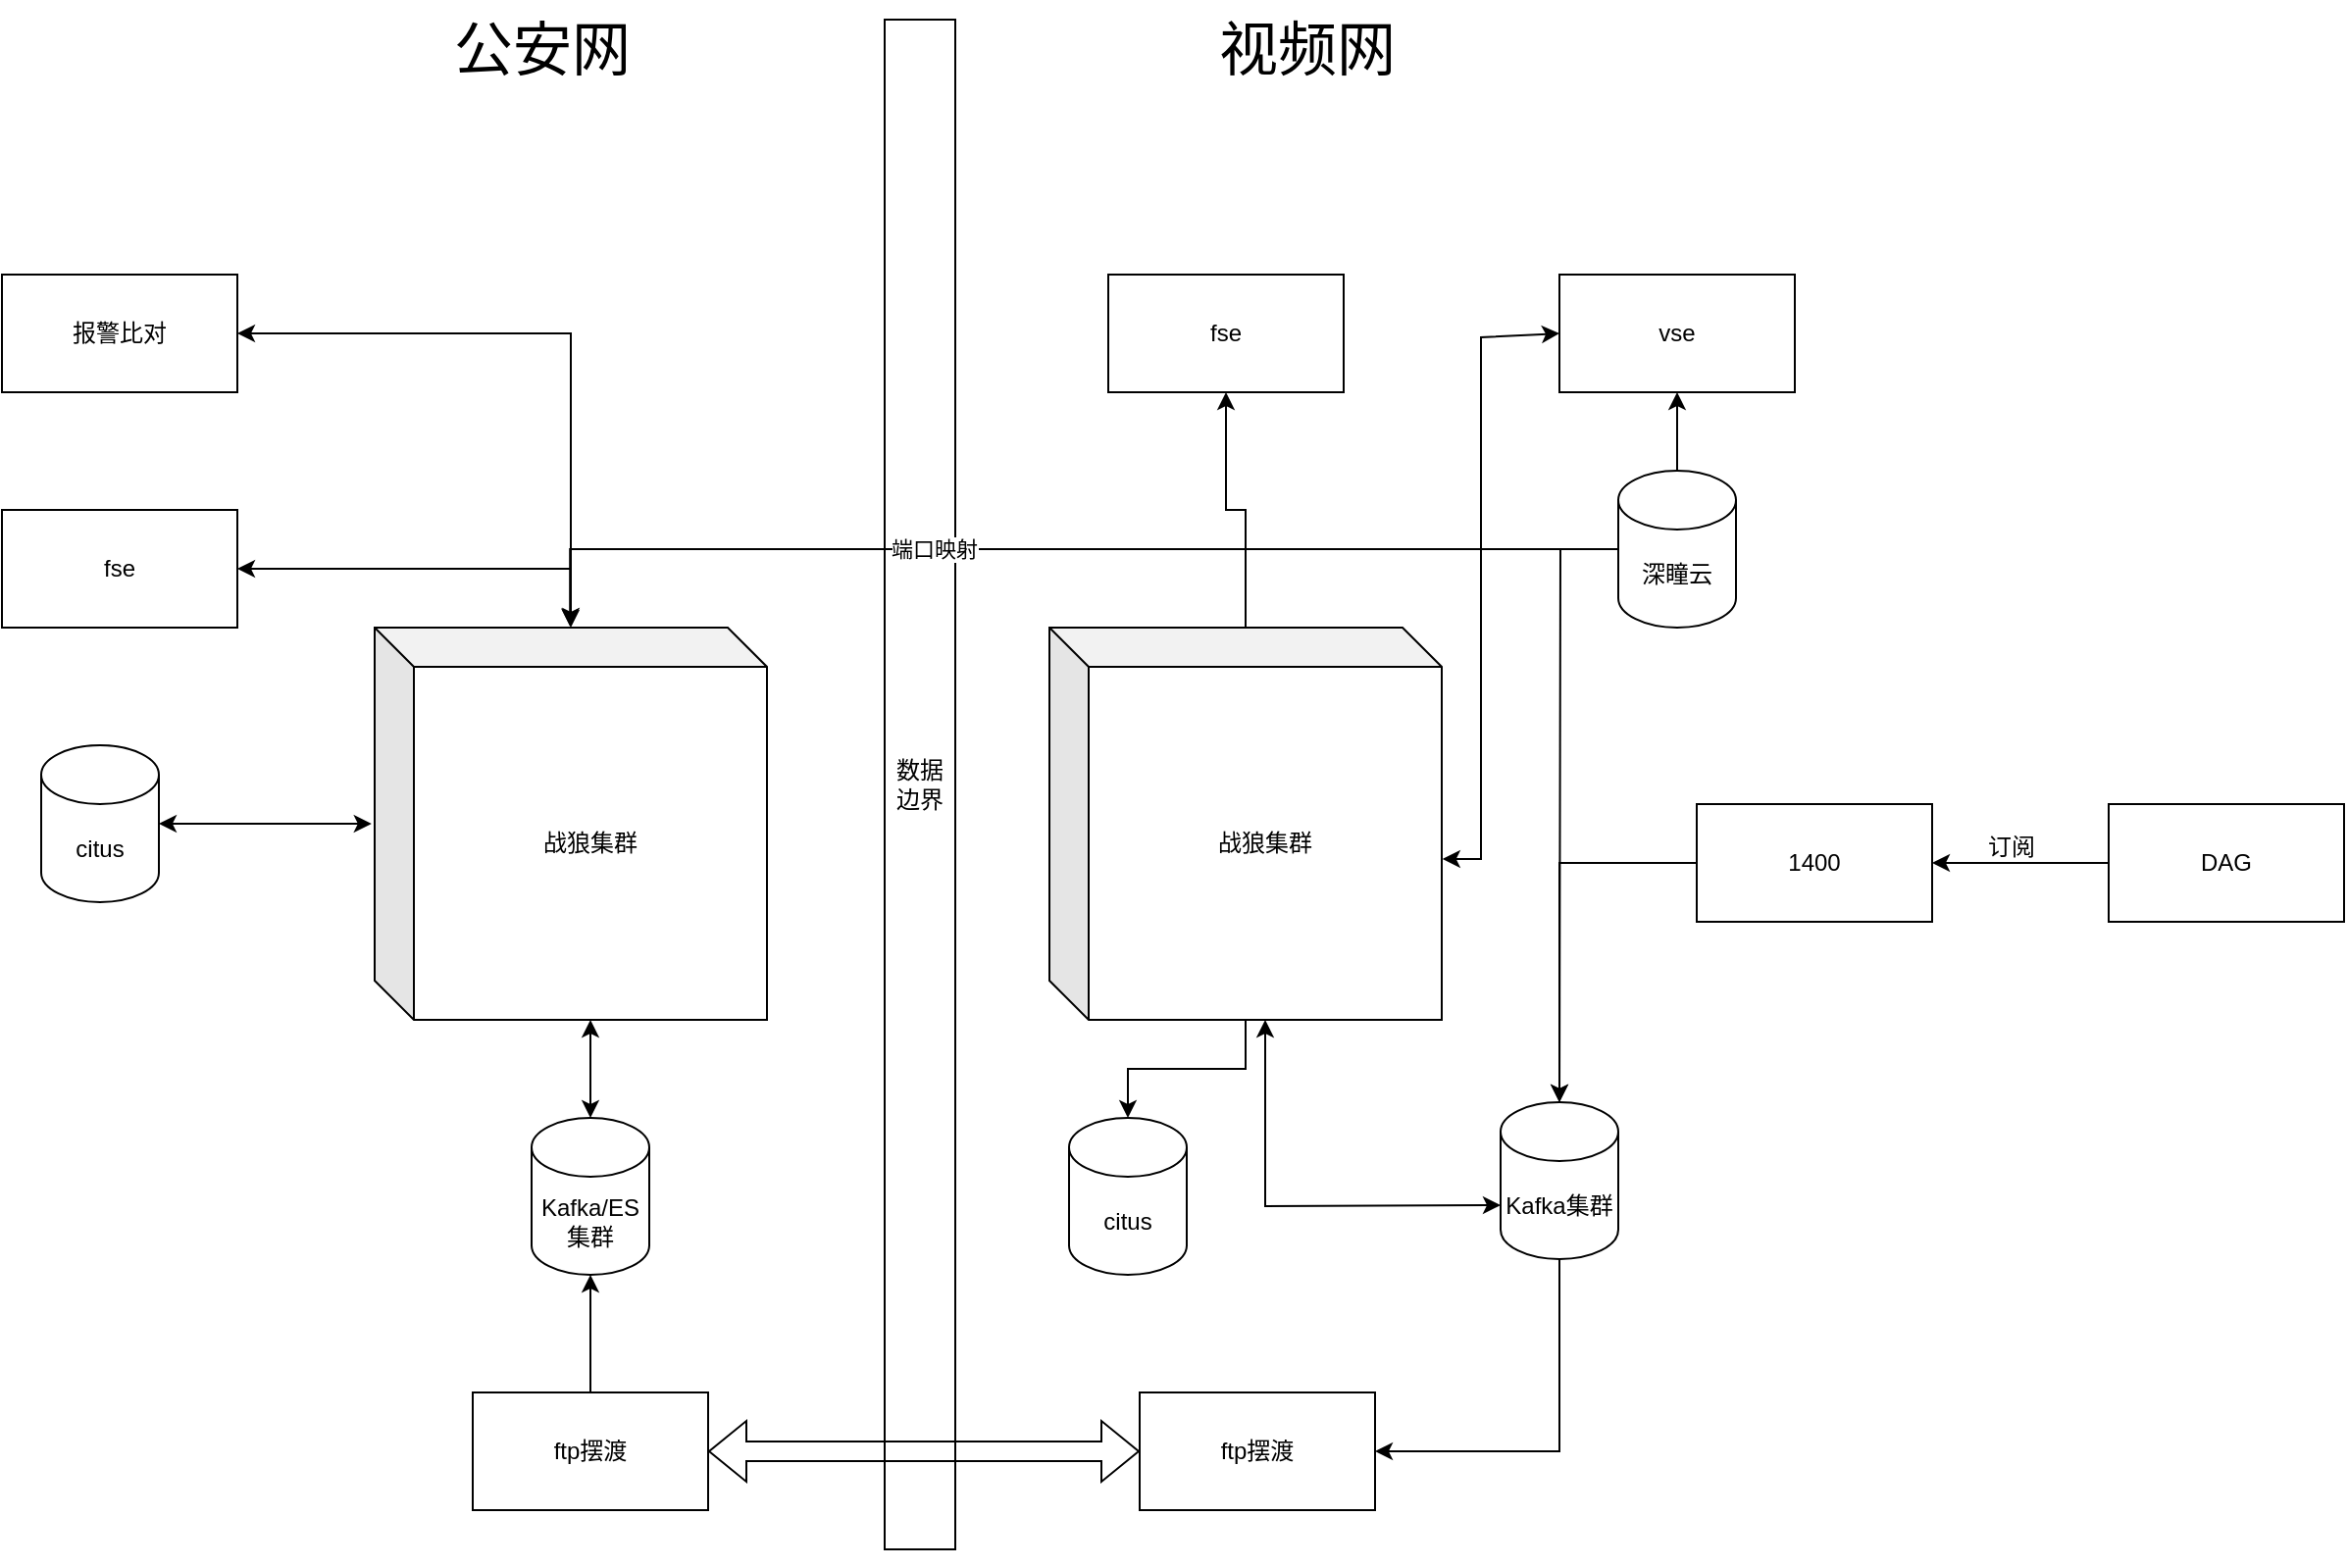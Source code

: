 <mxfile version="20.8.16" type="github">
  <diagram id="HOUOycb9Vr9W4hVR5m1T" name="Page-1">
    <mxGraphModel dx="-433" dy="-426" grid="1" gridSize="10" guides="1" tooltips="1" connect="1" arrows="1" fold="1" page="1" pageScale="1" pageWidth="1654" pageHeight="1169" math="0" shadow="0">
      <root>
        <mxCell id="0" />
        <mxCell id="1" parent="0" />
        <mxCell id="5wCmSRjpwUDmXC5P-P_9-195" value="数据边界" style="rounded=0;whiteSpace=wrap;html=1;hachureGap=4;" parent="1" vertex="1">
          <mxGeometry x="2476" y="1368" width="36" height="780" as="geometry" />
        </mxCell>
        <mxCell id="5wCmSRjpwUDmXC5P-P_9-202" value="ftp摆渡" style="rounded=0;whiteSpace=wrap;html=1;" parent="1" vertex="1">
          <mxGeometry x="2606" y="2068" width="120" height="60" as="geometry" />
        </mxCell>
        <mxCell id="5wCmSRjpwUDmXC5P-P_9-203" value="" style="edgeStyle=orthogonalEdgeStyle;rounded=0;orthogonalLoop=1;jettySize=auto;html=1;" parent="1" source="5wCmSRjpwUDmXC5P-P_9-204" target="5wCmSRjpwUDmXC5P-P_9-206" edge="1">
          <mxGeometry relative="1" as="geometry" />
        </mxCell>
        <mxCell id="5wCmSRjpwUDmXC5P-P_9-204" value="ftp摆渡" style="rounded=0;whiteSpace=wrap;html=1;" parent="1" vertex="1">
          <mxGeometry x="2266" y="2068" width="120" height="60" as="geometry" />
        </mxCell>
        <mxCell id="5wCmSRjpwUDmXC5P-P_9-205" value="" style="shape=flexArrow;endArrow=classic;startArrow=classic;html=1;rounded=0;exitX=1;exitY=0.5;exitDx=0;exitDy=0;entryX=0;entryY=0.5;entryDx=0;entryDy=0;" parent="1" source="5wCmSRjpwUDmXC5P-P_9-204" target="5wCmSRjpwUDmXC5P-P_9-202" edge="1">
          <mxGeometry width="100" height="100" relative="1" as="geometry">
            <mxPoint x="2496" y="2138" as="sourcePoint" />
            <mxPoint x="2596" y="2098" as="targetPoint" />
          </mxGeometry>
        </mxCell>
        <mxCell id="5wCmSRjpwUDmXC5P-P_9-206" value="Kafka/ES 集群&lt;br&gt;" style="shape=cylinder3;whiteSpace=wrap;html=1;boundedLbl=1;backgroundOutline=1;size=15;" parent="1" vertex="1">
          <mxGeometry x="2296" y="1928" width="60" height="80" as="geometry" />
        </mxCell>
        <mxCell id="5wCmSRjpwUDmXC5P-P_9-207" value="战狼集群" style="shape=cube;whiteSpace=wrap;html=1;boundedLbl=1;backgroundOutline=1;darkOpacity=0.05;darkOpacity2=0.1;" parent="1" vertex="1">
          <mxGeometry x="2216" y="1678" width="200" height="200" as="geometry" />
        </mxCell>
        <mxCell id="5wCmSRjpwUDmXC5P-P_9-208" value="citus" style="shape=cylinder3;whiteSpace=wrap;html=1;boundedLbl=1;backgroundOutline=1;size=15;" parent="1" vertex="1">
          <mxGeometry x="2046" y="1738" width="60" height="80" as="geometry" />
        </mxCell>
        <mxCell id="5wCmSRjpwUDmXC5P-P_9-210" value="" style="endArrow=classic;startArrow=classic;html=1;rounded=0;exitX=1;exitY=0.5;exitDx=0;exitDy=0;exitPerimeter=0;entryX=-0.008;entryY=0.5;entryDx=0;entryDy=0;entryPerimeter=0;" parent="1" source="5wCmSRjpwUDmXC5P-P_9-208" target="5wCmSRjpwUDmXC5P-P_9-207" edge="1">
          <mxGeometry width="50" height="50" relative="1" as="geometry">
            <mxPoint x="2216" y="1878" as="sourcePoint" />
            <mxPoint x="2266" y="1828" as="targetPoint" />
          </mxGeometry>
        </mxCell>
        <mxCell id="5wCmSRjpwUDmXC5P-P_9-211" value="" style="endArrow=classic;startArrow=classic;html=1;rounded=0;exitX=0.5;exitY=0;exitDx=0;exitDy=0;exitPerimeter=0;" parent="1" source="5wCmSRjpwUDmXC5P-P_9-206" edge="1">
          <mxGeometry width="50" height="50" relative="1" as="geometry">
            <mxPoint x="2286" y="1928" as="sourcePoint" />
            <mxPoint x="2326" y="1878" as="targetPoint" />
          </mxGeometry>
        </mxCell>
        <mxCell id="5wCmSRjpwUDmXC5P-P_9-219" value="&lt;font style=&quot;font-size: 30px;&quot;&gt;视频网&lt;/font&gt;" style="text;html=1;align=center;verticalAlign=middle;resizable=0;points=[];autosize=1;strokeColor=none;fillColor=none;" parent="1" vertex="1">
          <mxGeometry x="2636" y="1358" width="110" height="50" as="geometry" />
        </mxCell>
        <mxCell id="5wCmSRjpwUDmXC5P-P_9-220" value="&lt;font style=&quot;font-size: 30px;&quot;&gt;公安网&lt;/font&gt;" style="text;html=1;align=center;verticalAlign=middle;resizable=0;points=[];autosize=1;strokeColor=none;fillColor=none;" parent="1" vertex="1">
          <mxGeometry x="2246" y="1358" width="110" height="50" as="geometry" />
        </mxCell>
        <mxCell id="5wCmSRjpwUDmXC5P-P_9-226" value="fse" style="rounded=0;whiteSpace=wrap;html=1;fontSize=12;" parent="1" vertex="1">
          <mxGeometry x="2026" y="1618" width="120" height="60" as="geometry" />
        </mxCell>
        <mxCell id="5wCmSRjpwUDmXC5P-P_9-227" value="报警比对" style="rounded=0;whiteSpace=wrap;html=1;fontSize=12;" parent="1" vertex="1">
          <mxGeometry x="2026" y="1498" width="120" height="60" as="geometry" />
        </mxCell>
        <mxCell id="5wCmSRjpwUDmXC5P-P_9-228" value="" style="endArrow=classic;startArrow=classic;html=1;rounded=0;fontSize=12;entryX=0.5;entryY=-0.005;entryDx=0;entryDy=0;entryPerimeter=0;" parent="1" target="5wCmSRjpwUDmXC5P-P_9-207" edge="1">
          <mxGeometry width="50" height="50" relative="1" as="geometry">
            <mxPoint x="2146" y="1648" as="sourcePoint" />
            <mxPoint x="2346" y="1648" as="targetPoint" />
            <Array as="points">
              <mxPoint x="2316" y="1648" />
            </Array>
          </mxGeometry>
        </mxCell>
        <mxCell id="5wCmSRjpwUDmXC5P-P_9-229" value="" style="endArrow=classic;startArrow=classic;html=1;rounded=0;fontSize=12;exitX=1;exitY=0.5;exitDx=0;exitDy=0;" parent="1" source="5wCmSRjpwUDmXC5P-P_9-227" edge="1">
          <mxGeometry width="50" height="50" relative="1" as="geometry">
            <mxPoint x="2206" y="1558" as="sourcePoint" />
            <mxPoint x="2316" y="1678" as="targetPoint" />
            <Array as="points">
              <mxPoint x="2316" y="1528" />
            </Array>
          </mxGeometry>
        </mxCell>
        <mxCell id="5wCmSRjpwUDmXC5P-P_9-232" style="edgeStyle=orthogonalEdgeStyle;rounded=0;orthogonalLoop=1;jettySize=auto;html=1;exitX=0.5;exitY=1;exitDx=0;exitDy=0;fontSize=12;" parent="1" source="5wCmSRjpwUDmXC5P-P_9-195" target="5wCmSRjpwUDmXC5P-P_9-195" edge="1">
          <mxGeometry relative="1" as="geometry" />
        </mxCell>
        <mxCell id="qKqewki6-1Mg6MuUy6Zr-21" style="edgeStyle=orthogonalEdgeStyle;rounded=0;orthogonalLoop=1;jettySize=auto;html=1;entryX=0.5;entryY=1;entryDx=0;entryDy=0;" edge="1" parent="1" source="qKqewki6-1Mg6MuUy6Zr-1" target="qKqewki6-1Mg6MuUy6Zr-4">
          <mxGeometry relative="1" as="geometry" />
        </mxCell>
        <mxCell id="qKqewki6-1Mg6MuUy6Zr-30" style="edgeStyle=orthogonalEdgeStyle;rounded=0;orthogonalLoop=1;jettySize=auto;html=1;" edge="1" parent="1" source="qKqewki6-1Mg6MuUy6Zr-1" target="qKqewki6-1Mg6MuUy6Zr-29">
          <mxGeometry relative="1" as="geometry" />
        </mxCell>
        <mxCell id="qKqewki6-1Mg6MuUy6Zr-1" value="战狼集群" style="shape=cube;whiteSpace=wrap;html=1;boundedLbl=1;backgroundOutline=1;darkOpacity=0.05;darkOpacity2=0.1;" vertex="1" parent="1">
          <mxGeometry x="2560" y="1678" width="200" height="200" as="geometry" />
        </mxCell>
        <mxCell id="qKqewki6-1Mg6MuUy6Zr-12" style="edgeStyle=orthogonalEdgeStyle;rounded=0;orthogonalLoop=1;jettySize=auto;html=1;exitX=0.5;exitY=1;exitDx=0;exitDy=0;exitPerimeter=0;entryX=1;entryY=0.5;entryDx=0;entryDy=0;" edge="1" parent="1" source="qKqewki6-1Mg6MuUy6Zr-2" target="5wCmSRjpwUDmXC5P-P_9-202">
          <mxGeometry relative="1" as="geometry" />
        </mxCell>
        <mxCell id="qKqewki6-1Mg6MuUy6Zr-2" value="Kafka集群" style="shape=cylinder3;whiteSpace=wrap;html=1;boundedLbl=1;backgroundOutline=1;size=15;" vertex="1" parent="1">
          <mxGeometry x="2790" y="1920" width="60" height="80" as="geometry" />
        </mxCell>
        <mxCell id="qKqewki6-1Mg6MuUy6Zr-11" style="edgeStyle=orthogonalEdgeStyle;rounded=0;orthogonalLoop=1;jettySize=auto;html=1;" edge="1" parent="1" source="qKqewki6-1Mg6MuUy6Zr-3">
          <mxGeometry relative="1" as="geometry">
            <mxPoint x="2820" y="1920" as="targetPoint" />
          </mxGeometry>
        </mxCell>
        <mxCell id="qKqewki6-1Mg6MuUy6Zr-22" style="edgeStyle=orthogonalEdgeStyle;rounded=0;orthogonalLoop=1;jettySize=auto;html=1;exitX=0.5;exitY=0;exitDx=0;exitDy=0;exitPerimeter=0;entryX=0.5;entryY=1;entryDx=0;entryDy=0;" edge="1" parent="1" source="qKqewki6-1Mg6MuUy6Zr-3" target="qKqewki6-1Mg6MuUy6Zr-5">
          <mxGeometry relative="1" as="geometry" />
        </mxCell>
        <mxCell id="qKqewki6-1Mg6MuUy6Zr-27" style="edgeStyle=orthogonalEdgeStyle;rounded=0;orthogonalLoop=1;jettySize=auto;html=1;entryX=0.498;entryY=-0.003;entryDx=0;entryDy=0;entryPerimeter=0;" edge="1" parent="1" source="qKqewki6-1Mg6MuUy6Zr-3" target="5wCmSRjpwUDmXC5P-P_9-207">
          <mxGeometry relative="1" as="geometry" />
        </mxCell>
        <mxCell id="qKqewki6-1Mg6MuUy6Zr-28" value="端口映射" style="edgeLabel;html=1;align=center;verticalAlign=middle;resizable=0;points=[];" vertex="1" connectable="0" parent="qKqewki6-1Mg6MuUy6Zr-27">
          <mxGeometry x="0.219" relative="1" as="geometry">
            <mxPoint as="offset" />
          </mxGeometry>
        </mxCell>
        <mxCell id="qKqewki6-1Mg6MuUy6Zr-3" value="深瞳云" style="shape=cylinder3;whiteSpace=wrap;html=1;boundedLbl=1;backgroundOutline=1;size=15;" vertex="1" parent="1">
          <mxGeometry x="2850" y="1598" width="60" height="80" as="geometry" />
        </mxCell>
        <mxCell id="qKqewki6-1Mg6MuUy6Zr-4" value="fse" style="rounded=0;whiteSpace=wrap;html=1;fontSize=12;" vertex="1" parent="1">
          <mxGeometry x="2590" y="1498" width="120" height="60" as="geometry" />
        </mxCell>
        <mxCell id="qKqewki6-1Mg6MuUy6Zr-5" value="vse" style="rounded=0;whiteSpace=wrap;html=1;fontSize=12;" vertex="1" parent="1">
          <mxGeometry x="2820" y="1498" width="120" height="60" as="geometry" />
        </mxCell>
        <mxCell id="qKqewki6-1Mg6MuUy6Zr-6" value="DAG&lt;br&gt;" style="rounded=0;whiteSpace=wrap;html=1;fontSize=12;" vertex="1" parent="1">
          <mxGeometry x="3100" y="1768" width="120" height="60" as="geometry" />
        </mxCell>
        <mxCell id="qKqewki6-1Mg6MuUy6Zr-7" value="1400" style="rounded=0;whiteSpace=wrap;html=1;fontSize=12;" vertex="1" parent="1">
          <mxGeometry x="2890" y="1768" width="120" height="60" as="geometry" />
        </mxCell>
        <mxCell id="qKqewki6-1Mg6MuUy6Zr-8" value="" style="endArrow=classic;html=1;rounded=0;exitX=0;exitY=0.5;exitDx=0;exitDy=0;entryX=1;entryY=0.5;entryDx=0;entryDy=0;" edge="1" parent="1" source="qKqewki6-1Mg6MuUy6Zr-6" target="qKqewki6-1Mg6MuUy6Zr-7">
          <mxGeometry width="50" height="50" relative="1" as="geometry">
            <mxPoint x="2740" y="1870" as="sourcePoint" />
            <mxPoint x="2790" y="1820" as="targetPoint" />
          </mxGeometry>
        </mxCell>
        <mxCell id="qKqewki6-1Mg6MuUy6Zr-9" value="" style="endArrow=classic;html=1;rounded=0;exitX=0;exitY=0.5;exitDx=0;exitDy=0;entryX=0.5;entryY=0;entryDx=0;entryDy=0;entryPerimeter=0;" edge="1" parent="1" source="qKqewki6-1Mg6MuUy6Zr-7" target="qKqewki6-1Mg6MuUy6Zr-2">
          <mxGeometry width="50" height="50" relative="1" as="geometry">
            <mxPoint x="2740" y="1770" as="sourcePoint" />
            <mxPoint x="2790" y="1720" as="targetPoint" />
            <Array as="points">
              <mxPoint x="2820" y="1798" />
            </Array>
          </mxGeometry>
        </mxCell>
        <mxCell id="qKqewki6-1Mg6MuUy6Zr-16" value="" style="endArrow=classic;startArrow=classic;html=1;rounded=0;exitX=0;exitY=0;exitDx=110;exitDy=200;exitPerimeter=0;entryX=0;entryY=0;entryDx=0;entryDy=52.5;entryPerimeter=0;" edge="1" parent="1" source="qKqewki6-1Mg6MuUy6Zr-1" target="qKqewki6-1Mg6MuUy6Zr-2">
          <mxGeometry width="50" height="50" relative="1" as="geometry">
            <mxPoint x="2740" y="1870" as="sourcePoint" />
            <mxPoint x="2790" y="1820" as="targetPoint" />
            <Array as="points">
              <mxPoint x="2670" y="1973" />
            </Array>
          </mxGeometry>
        </mxCell>
        <mxCell id="qKqewki6-1Mg6MuUy6Zr-25" value="" style="endArrow=classic;startArrow=classic;html=1;rounded=0;exitX=1.002;exitY=0.59;exitDx=0;exitDy=0;exitPerimeter=0;entryX=0;entryY=0.5;entryDx=0;entryDy=0;" edge="1" parent="1" source="qKqewki6-1Mg6MuUy6Zr-1" target="qKqewki6-1Mg6MuUy6Zr-5">
          <mxGeometry width="50" height="50" relative="1" as="geometry">
            <mxPoint x="2590" y="1670" as="sourcePoint" />
            <mxPoint x="2640" y="1620" as="targetPoint" />
            <Array as="points">
              <mxPoint x="2780" y="1796" />
              <mxPoint x="2780" y="1530" />
            </Array>
          </mxGeometry>
        </mxCell>
        <mxCell id="qKqewki6-1Mg6MuUy6Zr-26" value="订阅" style="text;html=1;align=center;verticalAlign=middle;resizable=0;points=[];autosize=1;strokeColor=none;fillColor=none;" vertex="1" parent="1">
          <mxGeometry x="3025" y="1775" width="50" height="30" as="geometry" />
        </mxCell>
        <mxCell id="qKqewki6-1Mg6MuUy6Zr-29" value="citus" style="shape=cylinder3;whiteSpace=wrap;html=1;boundedLbl=1;backgroundOutline=1;size=15;" vertex="1" parent="1">
          <mxGeometry x="2570" y="1928" width="60" height="80" as="geometry" />
        </mxCell>
      </root>
    </mxGraphModel>
  </diagram>
</mxfile>
